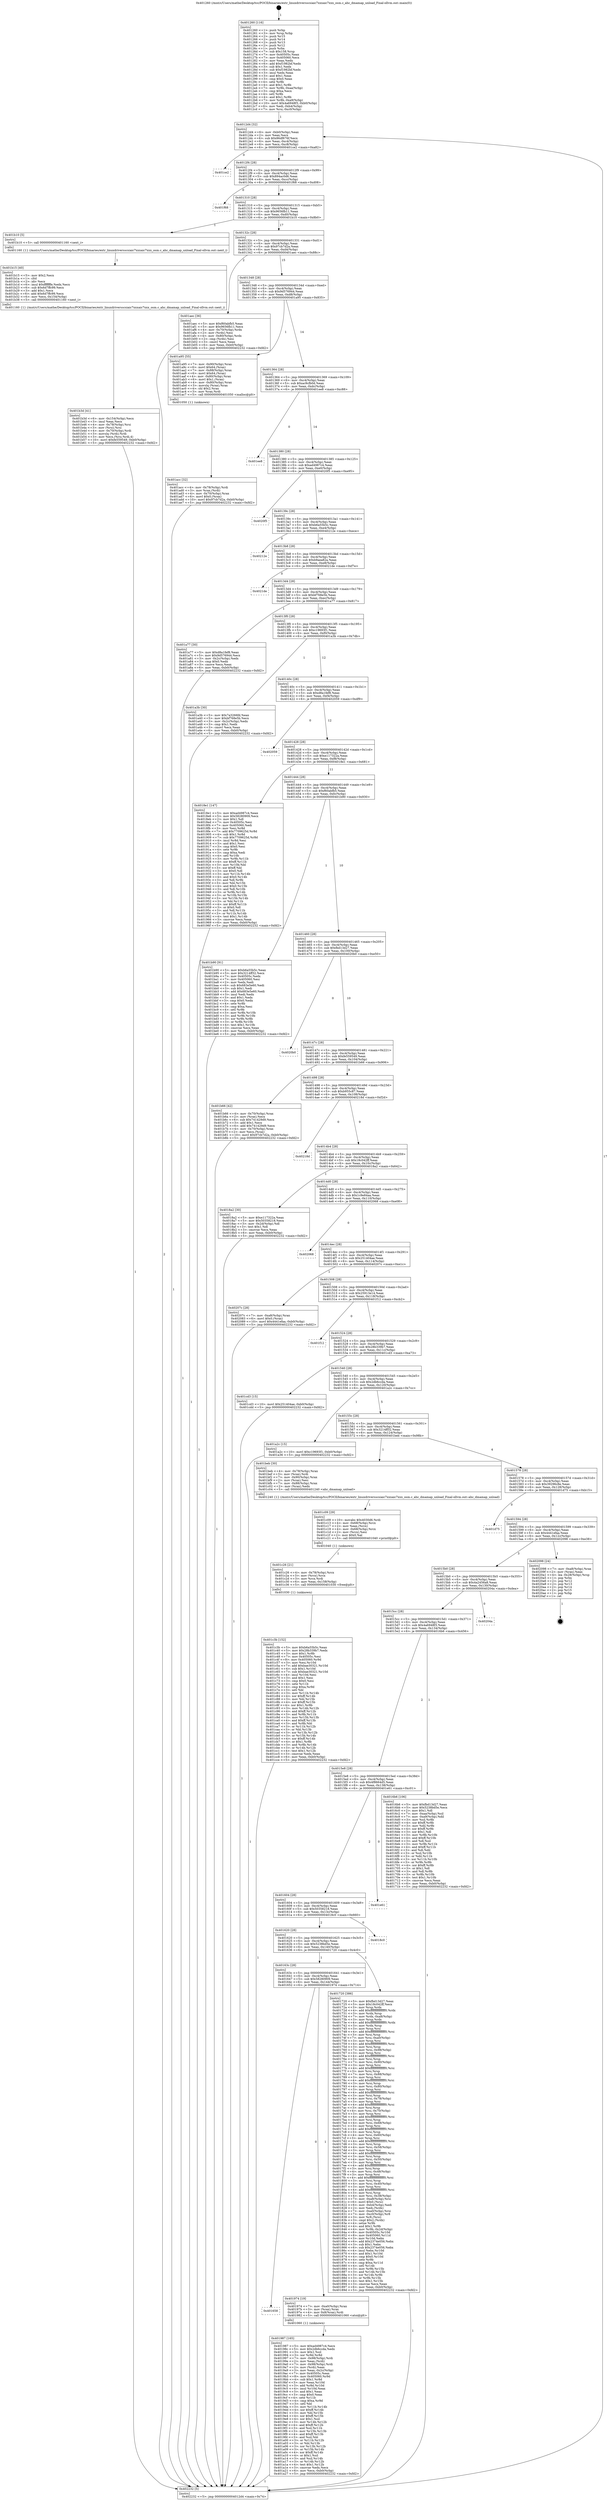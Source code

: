 digraph "0x401260" {
  label = "0x401260 (/mnt/c/Users/mathe/Desktop/tcc/POCII/binaries/extr_linuxdriversscsiaic7xxxaic7xxx_osm.c_ahc_dmamap_unload_Final-ollvm.out::main(0))"
  labelloc = "t"
  node[shape=record]

  Entry [label="",width=0.3,height=0.3,shape=circle,fillcolor=black,style=filled]
  "0x4012d4" [label="{
     0x4012d4 [32]\l
     | [instrs]\l
     &nbsp;&nbsp;0x4012d4 \<+6\>: mov -0xb0(%rbp),%eax\l
     &nbsp;&nbsp;0x4012da \<+2\>: mov %eax,%ecx\l
     &nbsp;&nbsp;0x4012dc \<+6\>: sub $0x86df676f,%ecx\l
     &nbsp;&nbsp;0x4012e2 \<+6\>: mov %eax,-0xc4(%rbp)\l
     &nbsp;&nbsp;0x4012e8 \<+6\>: mov %ecx,-0xc8(%rbp)\l
     &nbsp;&nbsp;0x4012ee \<+6\>: je 0000000000401ce2 \<main+0xa82\>\l
  }"]
  "0x401ce2" [label="{
     0x401ce2\l
  }", style=dashed]
  "0x4012f4" [label="{
     0x4012f4 [28]\l
     | [instrs]\l
     &nbsp;&nbsp;0x4012f4 \<+5\>: jmp 00000000004012f9 \<main+0x99\>\l
     &nbsp;&nbsp;0x4012f9 \<+6\>: mov -0xc4(%rbp),%eax\l
     &nbsp;&nbsp;0x4012ff \<+5\>: sub $0x894ac0d6,%eax\l
     &nbsp;&nbsp;0x401304 \<+6\>: mov %eax,-0xcc(%rbp)\l
     &nbsp;&nbsp;0x40130a \<+6\>: je 0000000000401f68 \<main+0xd08\>\l
  }"]
  Exit [label="",width=0.3,height=0.3,shape=circle,fillcolor=black,style=filled,peripheries=2]
  "0x401f68" [label="{
     0x401f68\l
  }", style=dashed]
  "0x401310" [label="{
     0x401310 [28]\l
     | [instrs]\l
     &nbsp;&nbsp;0x401310 \<+5\>: jmp 0000000000401315 \<main+0xb5\>\l
     &nbsp;&nbsp;0x401315 \<+6\>: mov -0xc4(%rbp),%eax\l
     &nbsp;&nbsp;0x40131b \<+5\>: sub $0x9656fb11,%eax\l
     &nbsp;&nbsp;0x401320 \<+6\>: mov %eax,-0xd0(%rbp)\l
     &nbsp;&nbsp;0x401326 \<+6\>: je 0000000000401b10 \<main+0x8b0\>\l
  }"]
  "0x401c3b" [label="{
     0x401c3b [152]\l
     | [instrs]\l
     &nbsp;&nbsp;0x401c3b \<+5\>: mov $0xb6a55b5c,%eax\l
     &nbsp;&nbsp;0x401c40 \<+5\>: mov $0x28b339b7,%edx\l
     &nbsp;&nbsp;0x401c45 \<+3\>: mov $0x1,%r8b\l
     &nbsp;&nbsp;0x401c48 \<+7\>: mov 0x40505c,%esi\l
     &nbsp;&nbsp;0x401c4f \<+8\>: mov 0x405060,%r9d\l
     &nbsp;&nbsp;0x401c57 \<+3\>: mov %esi,%r10d\l
     &nbsp;&nbsp;0x401c5a \<+7\>: add $0xbae30321,%r10d\l
     &nbsp;&nbsp;0x401c61 \<+4\>: sub $0x1,%r10d\l
     &nbsp;&nbsp;0x401c65 \<+7\>: sub $0xbae30321,%r10d\l
     &nbsp;&nbsp;0x401c6c \<+4\>: imul %r10d,%esi\l
     &nbsp;&nbsp;0x401c70 \<+3\>: and $0x1,%esi\l
     &nbsp;&nbsp;0x401c73 \<+3\>: cmp $0x0,%esi\l
     &nbsp;&nbsp;0x401c76 \<+4\>: sete %r11b\l
     &nbsp;&nbsp;0x401c7a \<+4\>: cmp $0xa,%r9d\l
     &nbsp;&nbsp;0x401c7e \<+3\>: setl %bl\l
     &nbsp;&nbsp;0x401c81 \<+3\>: mov %r11b,%r14b\l
     &nbsp;&nbsp;0x401c84 \<+4\>: xor $0xff,%r14b\l
     &nbsp;&nbsp;0x401c88 \<+3\>: mov %bl,%r15b\l
     &nbsp;&nbsp;0x401c8b \<+4\>: xor $0xff,%r15b\l
     &nbsp;&nbsp;0x401c8f \<+4\>: xor $0x1,%r8b\l
     &nbsp;&nbsp;0x401c93 \<+3\>: mov %r14b,%r12b\l
     &nbsp;&nbsp;0x401c96 \<+4\>: and $0xff,%r12b\l
     &nbsp;&nbsp;0x401c9a \<+3\>: and %r8b,%r11b\l
     &nbsp;&nbsp;0x401c9d \<+3\>: mov %r15b,%r13b\l
     &nbsp;&nbsp;0x401ca0 \<+4\>: and $0xff,%r13b\l
     &nbsp;&nbsp;0x401ca4 \<+3\>: and %r8b,%bl\l
     &nbsp;&nbsp;0x401ca7 \<+3\>: or %r11b,%r12b\l
     &nbsp;&nbsp;0x401caa \<+3\>: or %bl,%r13b\l
     &nbsp;&nbsp;0x401cad \<+3\>: xor %r13b,%r12b\l
     &nbsp;&nbsp;0x401cb0 \<+3\>: or %r15b,%r14b\l
     &nbsp;&nbsp;0x401cb3 \<+4\>: xor $0xff,%r14b\l
     &nbsp;&nbsp;0x401cb7 \<+4\>: or $0x1,%r8b\l
     &nbsp;&nbsp;0x401cbb \<+3\>: and %r8b,%r14b\l
     &nbsp;&nbsp;0x401cbe \<+3\>: or %r14b,%r12b\l
     &nbsp;&nbsp;0x401cc1 \<+4\>: test $0x1,%r12b\l
     &nbsp;&nbsp;0x401cc5 \<+3\>: cmovne %edx,%eax\l
     &nbsp;&nbsp;0x401cc8 \<+6\>: mov %eax,-0xb0(%rbp)\l
     &nbsp;&nbsp;0x401cce \<+5\>: jmp 0000000000402232 \<main+0xfd2\>\l
  }"]
  "0x401b10" [label="{
     0x401b10 [5]\l
     | [instrs]\l
     &nbsp;&nbsp;0x401b10 \<+5\>: call 0000000000401160 \<next_i\>\l
     | [calls]\l
     &nbsp;&nbsp;0x401160 \{1\} (/mnt/c/Users/mathe/Desktop/tcc/POCII/binaries/extr_linuxdriversscsiaic7xxxaic7xxx_osm.c_ahc_dmamap_unload_Final-ollvm.out::next_i)\l
  }"]
  "0x40132c" [label="{
     0x40132c [28]\l
     | [instrs]\l
     &nbsp;&nbsp;0x40132c \<+5\>: jmp 0000000000401331 \<main+0xd1\>\l
     &nbsp;&nbsp;0x401331 \<+6\>: mov -0xc4(%rbp),%eax\l
     &nbsp;&nbsp;0x401337 \<+5\>: sub $0x97cb7d2a,%eax\l
     &nbsp;&nbsp;0x40133c \<+6\>: mov %eax,-0xd4(%rbp)\l
     &nbsp;&nbsp;0x401342 \<+6\>: je 0000000000401aec \<main+0x88c\>\l
  }"]
  "0x401c26" [label="{
     0x401c26 [21]\l
     | [instrs]\l
     &nbsp;&nbsp;0x401c26 \<+4\>: mov -0x78(%rbp),%rcx\l
     &nbsp;&nbsp;0x401c2a \<+3\>: mov (%rcx),%rcx\l
     &nbsp;&nbsp;0x401c2d \<+3\>: mov %rcx,%rdi\l
     &nbsp;&nbsp;0x401c30 \<+6\>: mov %eax,-0x158(%rbp)\l
     &nbsp;&nbsp;0x401c36 \<+5\>: call 0000000000401030 \<free@plt\>\l
     | [calls]\l
     &nbsp;&nbsp;0x401030 \{1\} (unknown)\l
  }"]
  "0x401aec" [label="{
     0x401aec [36]\l
     | [instrs]\l
     &nbsp;&nbsp;0x401aec \<+5\>: mov $0xf60abfb5,%eax\l
     &nbsp;&nbsp;0x401af1 \<+5\>: mov $0x9656fb11,%ecx\l
     &nbsp;&nbsp;0x401af6 \<+4\>: mov -0x70(%rbp),%rdx\l
     &nbsp;&nbsp;0x401afa \<+2\>: mov (%rdx),%esi\l
     &nbsp;&nbsp;0x401afc \<+4\>: mov -0x80(%rbp),%rdx\l
     &nbsp;&nbsp;0x401b00 \<+2\>: cmp (%rdx),%esi\l
     &nbsp;&nbsp;0x401b02 \<+3\>: cmovl %ecx,%eax\l
     &nbsp;&nbsp;0x401b05 \<+6\>: mov %eax,-0xb0(%rbp)\l
     &nbsp;&nbsp;0x401b0b \<+5\>: jmp 0000000000402232 \<main+0xfd2\>\l
  }"]
  "0x401348" [label="{
     0x401348 [28]\l
     | [instrs]\l
     &nbsp;&nbsp;0x401348 \<+5\>: jmp 000000000040134d \<main+0xed\>\l
     &nbsp;&nbsp;0x40134d \<+6\>: mov -0xc4(%rbp),%eax\l
     &nbsp;&nbsp;0x401353 \<+5\>: sub $0x9d576944,%eax\l
     &nbsp;&nbsp;0x401358 \<+6\>: mov %eax,-0xd8(%rbp)\l
     &nbsp;&nbsp;0x40135e \<+6\>: je 0000000000401a95 \<main+0x835\>\l
  }"]
  "0x401c09" [label="{
     0x401c09 [29]\l
     | [instrs]\l
     &nbsp;&nbsp;0x401c09 \<+10\>: movabs $0x4030d6,%rdi\l
     &nbsp;&nbsp;0x401c13 \<+4\>: mov -0x68(%rbp),%rcx\l
     &nbsp;&nbsp;0x401c17 \<+2\>: mov %eax,(%rcx)\l
     &nbsp;&nbsp;0x401c19 \<+4\>: mov -0x68(%rbp),%rcx\l
     &nbsp;&nbsp;0x401c1d \<+2\>: mov (%rcx),%esi\l
     &nbsp;&nbsp;0x401c1f \<+2\>: mov $0x0,%al\l
     &nbsp;&nbsp;0x401c21 \<+5\>: call 0000000000401040 \<printf@plt\>\l
     | [calls]\l
     &nbsp;&nbsp;0x401040 \{1\} (unknown)\l
  }"]
  "0x401a95" [label="{
     0x401a95 [55]\l
     | [instrs]\l
     &nbsp;&nbsp;0x401a95 \<+7\>: mov -0x90(%rbp),%rax\l
     &nbsp;&nbsp;0x401a9c \<+6\>: movl $0x64,(%rax)\l
     &nbsp;&nbsp;0x401aa2 \<+7\>: mov -0x88(%rbp),%rax\l
     &nbsp;&nbsp;0x401aa9 \<+6\>: movl $0x64,(%rax)\l
     &nbsp;&nbsp;0x401aaf \<+4\>: mov -0x80(%rbp),%rax\l
     &nbsp;&nbsp;0x401ab3 \<+6\>: movl $0x1,(%rax)\l
     &nbsp;&nbsp;0x401ab9 \<+4\>: mov -0x80(%rbp),%rax\l
     &nbsp;&nbsp;0x401abd \<+3\>: movslq (%rax),%rax\l
     &nbsp;&nbsp;0x401ac0 \<+4\>: shl $0x2,%rax\l
     &nbsp;&nbsp;0x401ac4 \<+3\>: mov %rax,%rdi\l
     &nbsp;&nbsp;0x401ac7 \<+5\>: call 0000000000401050 \<malloc@plt\>\l
     | [calls]\l
     &nbsp;&nbsp;0x401050 \{1\} (unknown)\l
  }"]
  "0x401364" [label="{
     0x401364 [28]\l
     | [instrs]\l
     &nbsp;&nbsp;0x401364 \<+5\>: jmp 0000000000401369 \<main+0x109\>\l
     &nbsp;&nbsp;0x401369 \<+6\>: mov -0xc4(%rbp),%eax\l
     &nbsp;&nbsp;0x40136f \<+5\>: sub $0xac9cfb0d,%eax\l
     &nbsp;&nbsp;0x401374 \<+6\>: mov %eax,-0xdc(%rbp)\l
     &nbsp;&nbsp;0x40137a \<+6\>: je 0000000000401ee8 \<main+0xc88\>\l
  }"]
  "0x401b3d" [label="{
     0x401b3d [41]\l
     | [instrs]\l
     &nbsp;&nbsp;0x401b3d \<+6\>: mov -0x154(%rbp),%ecx\l
     &nbsp;&nbsp;0x401b43 \<+3\>: imul %eax,%ecx\l
     &nbsp;&nbsp;0x401b46 \<+4\>: mov -0x78(%rbp),%rsi\l
     &nbsp;&nbsp;0x401b4a \<+3\>: mov (%rsi),%rsi\l
     &nbsp;&nbsp;0x401b4d \<+4\>: mov -0x70(%rbp),%rdi\l
     &nbsp;&nbsp;0x401b51 \<+3\>: movslq (%rdi),%rdi\l
     &nbsp;&nbsp;0x401b54 \<+3\>: mov %ecx,(%rsi,%rdi,4)\l
     &nbsp;&nbsp;0x401b57 \<+10\>: movl $0xfe559549,-0xb0(%rbp)\l
     &nbsp;&nbsp;0x401b61 \<+5\>: jmp 0000000000402232 \<main+0xfd2\>\l
  }"]
  "0x401ee8" [label="{
     0x401ee8\l
  }", style=dashed]
  "0x401380" [label="{
     0x401380 [28]\l
     | [instrs]\l
     &nbsp;&nbsp;0x401380 \<+5\>: jmp 0000000000401385 \<main+0x125\>\l
     &nbsp;&nbsp;0x401385 \<+6\>: mov -0xc4(%rbp),%eax\l
     &nbsp;&nbsp;0x40138b \<+5\>: sub $0xad4987c4,%eax\l
     &nbsp;&nbsp;0x401390 \<+6\>: mov %eax,-0xe0(%rbp)\l
     &nbsp;&nbsp;0x401396 \<+6\>: je 00000000004020f5 \<main+0xe95\>\l
  }"]
  "0x401b15" [label="{
     0x401b15 [40]\l
     | [instrs]\l
     &nbsp;&nbsp;0x401b15 \<+5\>: mov $0x2,%ecx\l
     &nbsp;&nbsp;0x401b1a \<+1\>: cltd\l
     &nbsp;&nbsp;0x401b1b \<+2\>: idiv %ecx\l
     &nbsp;&nbsp;0x401b1d \<+6\>: imul $0xfffffffe,%edx,%ecx\l
     &nbsp;&nbsp;0x401b23 \<+6\>: sub $0x6d7ffc99,%ecx\l
     &nbsp;&nbsp;0x401b29 \<+3\>: add $0x1,%ecx\l
     &nbsp;&nbsp;0x401b2c \<+6\>: add $0x6d7ffc99,%ecx\l
     &nbsp;&nbsp;0x401b32 \<+6\>: mov %ecx,-0x154(%rbp)\l
     &nbsp;&nbsp;0x401b38 \<+5\>: call 0000000000401160 \<next_i\>\l
     | [calls]\l
     &nbsp;&nbsp;0x401160 \{1\} (/mnt/c/Users/mathe/Desktop/tcc/POCII/binaries/extr_linuxdriversscsiaic7xxxaic7xxx_osm.c_ahc_dmamap_unload_Final-ollvm.out::next_i)\l
  }"]
  "0x4020f5" [label="{
     0x4020f5\l
  }", style=dashed]
  "0x40139c" [label="{
     0x40139c [28]\l
     | [instrs]\l
     &nbsp;&nbsp;0x40139c \<+5\>: jmp 00000000004013a1 \<main+0x141\>\l
     &nbsp;&nbsp;0x4013a1 \<+6\>: mov -0xc4(%rbp),%eax\l
     &nbsp;&nbsp;0x4013a7 \<+5\>: sub $0xb6a55b5c,%eax\l
     &nbsp;&nbsp;0x4013ac \<+6\>: mov %eax,-0xe4(%rbp)\l
     &nbsp;&nbsp;0x4013b2 \<+6\>: je 000000000040212e \<main+0xece\>\l
  }"]
  "0x401acc" [label="{
     0x401acc [32]\l
     | [instrs]\l
     &nbsp;&nbsp;0x401acc \<+4\>: mov -0x78(%rbp),%rdi\l
     &nbsp;&nbsp;0x401ad0 \<+3\>: mov %rax,(%rdi)\l
     &nbsp;&nbsp;0x401ad3 \<+4\>: mov -0x70(%rbp),%rax\l
     &nbsp;&nbsp;0x401ad7 \<+6\>: movl $0x0,(%rax)\l
     &nbsp;&nbsp;0x401add \<+10\>: movl $0x97cb7d2a,-0xb0(%rbp)\l
     &nbsp;&nbsp;0x401ae7 \<+5\>: jmp 0000000000402232 \<main+0xfd2\>\l
  }"]
  "0x40212e" [label="{
     0x40212e\l
  }", style=dashed]
  "0x4013b8" [label="{
     0x4013b8 [28]\l
     | [instrs]\l
     &nbsp;&nbsp;0x4013b8 \<+5\>: jmp 00000000004013bd \<main+0x15d\>\l
     &nbsp;&nbsp;0x4013bd \<+6\>: mov -0xc4(%rbp),%eax\l
     &nbsp;&nbsp;0x4013c3 \<+5\>: sub $0xb9aea82a,%eax\l
     &nbsp;&nbsp;0x4013c8 \<+6\>: mov %eax,-0xe8(%rbp)\l
     &nbsp;&nbsp;0x4013ce \<+6\>: je 00000000004021de \<main+0xf7e\>\l
  }"]
  "0x401987" [label="{
     0x401987 [165]\l
     | [instrs]\l
     &nbsp;&nbsp;0x401987 \<+5\>: mov $0xad4987c4,%ecx\l
     &nbsp;&nbsp;0x40198c \<+5\>: mov $0x2db6ccda,%edx\l
     &nbsp;&nbsp;0x401991 \<+3\>: mov $0x1,%sil\l
     &nbsp;&nbsp;0x401994 \<+3\>: xor %r8d,%r8d\l
     &nbsp;&nbsp;0x401997 \<+7\>: mov -0x98(%rbp),%rdi\l
     &nbsp;&nbsp;0x40199e \<+2\>: mov %eax,(%rdi)\l
     &nbsp;&nbsp;0x4019a0 \<+7\>: mov -0x98(%rbp),%rdi\l
     &nbsp;&nbsp;0x4019a7 \<+2\>: mov (%rdi),%eax\l
     &nbsp;&nbsp;0x4019a9 \<+3\>: mov %eax,-0x2c(%rbp)\l
     &nbsp;&nbsp;0x4019ac \<+7\>: mov 0x40505c,%eax\l
     &nbsp;&nbsp;0x4019b3 \<+8\>: mov 0x405060,%r9d\l
     &nbsp;&nbsp;0x4019bb \<+4\>: sub $0x1,%r8d\l
     &nbsp;&nbsp;0x4019bf \<+3\>: mov %eax,%r10d\l
     &nbsp;&nbsp;0x4019c2 \<+3\>: add %r8d,%r10d\l
     &nbsp;&nbsp;0x4019c5 \<+4\>: imul %r10d,%eax\l
     &nbsp;&nbsp;0x4019c9 \<+3\>: and $0x1,%eax\l
     &nbsp;&nbsp;0x4019cc \<+3\>: cmp $0x0,%eax\l
     &nbsp;&nbsp;0x4019cf \<+4\>: sete %r11b\l
     &nbsp;&nbsp;0x4019d3 \<+4\>: cmp $0xa,%r9d\l
     &nbsp;&nbsp;0x4019d7 \<+3\>: setl %bl\l
     &nbsp;&nbsp;0x4019da \<+3\>: mov %r11b,%r14b\l
     &nbsp;&nbsp;0x4019dd \<+4\>: xor $0xff,%r14b\l
     &nbsp;&nbsp;0x4019e1 \<+3\>: mov %bl,%r15b\l
     &nbsp;&nbsp;0x4019e4 \<+4\>: xor $0xff,%r15b\l
     &nbsp;&nbsp;0x4019e8 \<+4\>: xor $0x1,%sil\l
     &nbsp;&nbsp;0x4019ec \<+3\>: mov %r14b,%r12b\l
     &nbsp;&nbsp;0x4019ef \<+4\>: and $0xff,%r12b\l
     &nbsp;&nbsp;0x4019f3 \<+3\>: and %sil,%r11b\l
     &nbsp;&nbsp;0x4019f6 \<+3\>: mov %r15b,%r13b\l
     &nbsp;&nbsp;0x4019f9 \<+4\>: and $0xff,%r13b\l
     &nbsp;&nbsp;0x4019fd \<+3\>: and %sil,%bl\l
     &nbsp;&nbsp;0x401a00 \<+3\>: or %r11b,%r12b\l
     &nbsp;&nbsp;0x401a03 \<+3\>: or %bl,%r13b\l
     &nbsp;&nbsp;0x401a06 \<+3\>: xor %r13b,%r12b\l
     &nbsp;&nbsp;0x401a09 \<+3\>: or %r15b,%r14b\l
     &nbsp;&nbsp;0x401a0c \<+4\>: xor $0xff,%r14b\l
     &nbsp;&nbsp;0x401a10 \<+4\>: or $0x1,%sil\l
     &nbsp;&nbsp;0x401a14 \<+3\>: and %sil,%r14b\l
     &nbsp;&nbsp;0x401a17 \<+3\>: or %r14b,%r12b\l
     &nbsp;&nbsp;0x401a1a \<+4\>: test $0x1,%r12b\l
     &nbsp;&nbsp;0x401a1e \<+3\>: cmovne %edx,%ecx\l
     &nbsp;&nbsp;0x401a21 \<+6\>: mov %ecx,-0xb0(%rbp)\l
     &nbsp;&nbsp;0x401a27 \<+5\>: jmp 0000000000402232 \<main+0xfd2\>\l
  }"]
  "0x4021de" [label="{
     0x4021de\l
  }", style=dashed]
  "0x4013d4" [label="{
     0x4013d4 [28]\l
     | [instrs]\l
     &nbsp;&nbsp;0x4013d4 \<+5\>: jmp 00000000004013d9 \<main+0x179\>\l
     &nbsp;&nbsp;0x4013d9 \<+6\>: mov -0xc4(%rbp),%eax\l
     &nbsp;&nbsp;0x4013df \<+5\>: sub $0xbf768e5b,%eax\l
     &nbsp;&nbsp;0x4013e4 \<+6\>: mov %eax,-0xec(%rbp)\l
     &nbsp;&nbsp;0x4013ea \<+6\>: je 0000000000401a77 \<main+0x817\>\l
  }"]
  "0x401658" [label="{
     0x401658\l
  }", style=dashed]
  "0x401a77" [label="{
     0x401a77 [30]\l
     | [instrs]\l
     &nbsp;&nbsp;0x401a77 \<+5\>: mov $0xd8a1fef8,%eax\l
     &nbsp;&nbsp;0x401a7c \<+5\>: mov $0x9d576944,%ecx\l
     &nbsp;&nbsp;0x401a81 \<+3\>: mov -0x2c(%rbp),%edx\l
     &nbsp;&nbsp;0x401a84 \<+3\>: cmp $0x0,%edx\l
     &nbsp;&nbsp;0x401a87 \<+3\>: cmove %ecx,%eax\l
     &nbsp;&nbsp;0x401a8a \<+6\>: mov %eax,-0xb0(%rbp)\l
     &nbsp;&nbsp;0x401a90 \<+5\>: jmp 0000000000402232 \<main+0xfd2\>\l
  }"]
  "0x4013f0" [label="{
     0x4013f0 [28]\l
     | [instrs]\l
     &nbsp;&nbsp;0x4013f0 \<+5\>: jmp 00000000004013f5 \<main+0x195\>\l
     &nbsp;&nbsp;0x4013f5 \<+6\>: mov -0xc4(%rbp),%eax\l
     &nbsp;&nbsp;0x4013fb \<+5\>: sub $0xc19693f1,%eax\l
     &nbsp;&nbsp;0x401400 \<+6\>: mov %eax,-0xf0(%rbp)\l
     &nbsp;&nbsp;0x401406 \<+6\>: je 0000000000401a3b \<main+0x7db\>\l
  }"]
  "0x401974" [label="{
     0x401974 [19]\l
     | [instrs]\l
     &nbsp;&nbsp;0x401974 \<+7\>: mov -0xa0(%rbp),%rax\l
     &nbsp;&nbsp;0x40197b \<+3\>: mov (%rax),%rax\l
     &nbsp;&nbsp;0x40197e \<+4\>: mov 0x8(%rax),%rdi\l
     &nbsp;&nbsp;0x401982 \<+5\>: call 0000000000401060 \<atoi@plt\>\l
     | [calls]\l
     &nbsp;&nbsp;0x401060 \{1\} (unknown)\l
  }"]
  "0x401a3b" [label="{
     0x401a3b [30]\l
     | [instrs]\l
     &nbsp;&nbsp;0x401a3b \<+5\>: mov $0x7a3266fd,%eax\l
     &nbsp;&nbsp;0x401a40 \<+5\>: mov $0xbf768e5b,%ecx\l
     &nbsp;&nbsp;0x401a45 \<+3\>: mov -0x2c(%rbp),%edx\l
     &nbsp;&nbsp;0x401a48 \<+3\>: cmp $0x1,%edx\l
     &nbsp;&nbsp;0x401a4b \<+3\>: cmovl %ecx,%eax\l
     &nbsp;&nbsp;0x401a4e \<+6\>: mov %eax,-0xb0(%rbp)\l
     &nbsp;&nbsp;0x401a54 \<+5\>: jmp 0000000000402232 \<main+0xfd2\>\l
  }"]
  "0x40140c" [label="{
     0x40140c [28]\l
     | [instrs]\l
     &nbsp;&nbsp;0x40140c \<+5\>: jmp 0000000000401411 \<main+0x1b1\>\l
     &nbsp;&nbsp;0x401411 \<+6\>: mov -0xc4(%rbp),%eax\l
     &nbsp;&nbsp;0x401417 \<+5\>: sub $0xd8a1fef8,%eax\l
     &nbsp;&nbsp;0x40141c \<+6\>: mov %eax,-0xf4(%rbp)\l
     &nbsp;&nbsp;0x401422 \<+6\>: je 0000000000402059 \<main+0xdf9\>\l
  }"]
  "0x40163c" [label="{
     0x40163c [28]\l
     | [instrs]\l
     &nbsp;&nbsp;0x40163c \<+5\>: jmp 0000000000401641 \<main+0x3e1\>\l
     &nbsp;&nbsp;0x401641 \<+6\>: mov -0xc4(%rbp),%eax\l
     &nbsp;&nbsp;0x401647 \<+5\>: sub $0x58280909,%eax\l
     &nbsp;&nbsp;0x40164c \<+6\>: mov %eax,-0x144(%rbp)\l
     &nbsp;&nbsp;0x401652 \<+6\>: je 0000000000401974 \<main+0x714\>\l
  }"]
  "0x402059" [label="{
     0x402059\l
  }", style=dashed]
  "0x401428" [label="{
     0x401428 [28]\l
     | [instrs]\l
     &nbsp;&nbsp;0x401428 \<+5\>: jmp 000000000040142d \<main+0x1cd\>\l
     &nbsp;&nbsp;0x40142d \<+6\>: mov -0xc4(%rbp),%eax\l
     &nbsp;&nbsp;0x401433 \<+5\>: sub $0xe117322a,%eax\l
     &nbsp;&nbsp;0x401438 \<+6\>: mov %eax,-0xf8(%rbp)\l
     &nbsp;&nbsp;0x40143e \<+6\>: je 00000000004018e1 \<main+0x681\>\l
  }"]
  "0x401720" [label="{
     0x401720 [386]\l
     | [instrs]\l
     &nbsp;&nbsp;0x401720 \<+5\>: mov $0xfbd13d27,%eax\l
     &nbsp;&nbsp;0x401725 \<+5\>: mov $0x18c042ff,%ecx\l
     &nbsp;&nbsp;0x40172a \<+3\>: mov %rsp,%rdx\l
     &nbsp;&nbsp;0x40172d \<+4\>: add $0xfffffffffffffff0,%rdx\l
     &nbsp;&nbsp;0x401731 \<+3\>: mov %rdx,%rsp\l
     &nbsp;&nbsp;0x401734 \<+7\>: mov %rdx,-0xa8(%rbp)\l
     &nbsp;&nbsp;0x40173b \<+3\>: mov %rsp,%rdx\l
     &nbsp;&nbsp;0x40173e \<+4\>: add $0xfffffffffffffff0,%rdx\l
     &nbsp;&nbsp;0x401742 \<+3\>: mov %rdx,%rsp\l
     &nbsp;&nbsp;0x401745 \<+3\>: mov %rsp,%rsi\l
     &nbsp;&nbsp;0x401748 \<+4\>: add $0xfffffffffffffff0,%rsi\l
     &nbsp;&nbsp;0x40174c \<+3\>: mov %rsi,%rsp\l
     &nbsp;&nbsp;0x40174f \<+7\>: mov %rsi,-0xa0(%rbp)\l
     &nbsp;&nbsp;0x401756 \<+3\>: mov %rsp,%rsi\l
     &nbsp;&nbsp;0x401759 \<+4\>: add $0xfffffffffffffff0,%rsi\l
     &nbsp;&nbsp;0x40175d \<+3\>: mov %rsi,%rsp\l
     &nbsp;&nbsp;0x401760 \<+7\>: mov %rsi,-0x98(%rbp)\l
     &nbsp;&nbsp;0x401767 \<+3\>: mov %rsp,%rsi\l
     &nbsp;&nbsp;0x40176a \<+4\>: add $0xfffffffffffffff0,%rsi\l
     &nbsp;&nbsp;0x40176e \<+3\>: mov %rsi,%rsp\l
     &nbsp;&nbsp;0x401771 \<+7\>: mov %rsi,-0x90(%rbp)\l
     &nbsp;&nbsp;0x401778 \<+3\>: mov %rsp,%rsi\l
     &nbsp;&nbsp;0x40177b \<+4\>: add $0xfffffffffffffff0,%rsi\l
     &nbsp;&nbsp;0x40177f \<+3\>: mov %rsi,%rsp\l
     &nbsp;&nbsp;0x401782 \<+7\>: mov %rsi,-0x88(%rbp)\l
     &nbsp;&nbsp;0x401789 \<+3\>: mov %rsp,%rsi\l
     &nbsp;&nbsp;0x40178c \<+4\>: add $0xfffffffffffffff0,%rsi\l
     &nbsp;&nbsp;0x401790 \<+3\>: mov %rsi,%rsp\l
     &nbsp;&nbsp;0x401793 \<+4\>: mov %rsi,-0x80(%rbp)\l
     &nbsp;&nbsp;0x401797 \<+3\>: mov %rsp,%rsi\l
     &nbsp;&nbsp;0x40179a \<+4\>: add $0xfffffffffffffff0,%rsi\l
     &nbsp;&nbsp;0x40179e \<+3\>: mov %rsi,%rsp\l
     &nbsp;&nbsp;0x4017a1 \<+4\>: mov %rsi,-0x78(%rbp)\l
     &nbsp;&nbsp;0x4017a5 \<+3\>: mov %rsp,%rsi\l
     &nbsp;&nbsp;0x4017a8 \<+4\>: add $0xfffffffffffffff0,%rsi\l
     &nbsp;&nbsp;0x4017ac \<+3\>: mov %rsi,%rsp\l
     &nbsp;&nbsp;0x4017af \<+4\>: mov %rsi,-0x70(%rbp)\l
     &nbsp;&nbsp;0x4017b3 \<+3\>: mov %rsp,%rsi\l
     &nbsp;&nbsp;0x4017b6 \<+4\>: add $0xfffffffffffffff0,%rsi\l
     &nbsp;&nbsp;0x4017ba \<+3\>: mov %rsi,%rsp\l
     &nbsp;&nbsp;0x4017bd \<+4\>: mov %rsi,-0x68(%rbp)\l
     &nbsp;&nbsp;0x4017c1 \<+3\>: mov %rsp,%rsi\l
     &nbsp;&nbsp;0x4017c4 \<+4\>: add $0xfffffffffffffff0,%rsi\l
     &nbsp;&nbsp;0x4017c8 \<+3\>: mov %rsi,%rsp\l
     &nbsp;&nbsp;0x4017cb \<+4\>: mov %rsi,-0x60(%rbp)\l
     &nbsp;&nbsp;0x4017cf \<+3\>: mov %rsp,%rsi\l
     &nbsp;&nbsp;0x4017d2 \<+4\>: add $0xfffffffffffffff0,%rsi\l
     &nbsp;&nbsp;0x4017d6 \<+3\>: mov %rsi,%rsp\l
     &nbsp;&nbsp;0x4017d9 \<+4\>: mov %rsi,-0x58(%rbp)\l
     &nbsp;&nbsp;0x4017dd \<+3\>: mov %rsp,%rsi\l
     &nbsp;&nbsp;0x4017e0 \<+4\>: add $0xfffffffffffffff0,%rsi\l
     &nbsp;&nbsp;0x4017e4 \<+3\>: mov %rsi,%rsp\l
     &nbsp;&nbsp;0x4017e7 \<+4\>: mov %rsi,-0x50(%rbp)\l
     &nbsp;&nbsp;0x4017eb \<+3\>: mov %rsp,%rsi\l
     &nbsp;&nbsp;0x4017ee \<+4\>: add $0xfffffffffffffff0,%rsi\l
     &nbsp;&nbsp;0x4017f2 \<+3\>: mov %rsi,%rsp\l
     &nbsp;&nbsp;0x4017f5 \<+4\>: mov %rsi,-0x48(%rbp)\l
     &nbsp;&nbsp;0x4017f9 \<+3\>: mov %rsp,%rsi\l
     &nbsp;&nbsp;0x4017fc \<+4\>: add $0xfffffffffffffff0,%rsi\l
     &nbsp;&nbsp;0x401800 \<+3\>: mov %rsi,%rsp\l
     &nbsp;&nbsp;0x401803 \<+4\>: mov %rsi,-0x40(%rbp)\l
     &nbsp;&nbsp;0x401807 \<+3\>: mov %rsp,%rsi\l
     &nbsp;&nbsp;0x40180a \<+4\>: add $0xfffffffffffffff0,%rsi\l
     &nbsp;&nbsp;0x40180e \<+3\>: mov %rsi,%rsp\l
     &nbsp;&nbsp;0x401811 \<+4\>: mov %rsi,-0x38(%rbp)\l
     &nbsp;&nbsp;0x401815 \<+7\>: mov -0xa8(%rbp),%rsi\l
     &nbsp;&nbsp;0x40181c \<+6\>: movl $0x0,(%rsi)\l
     &nbsp;&nbsp;0x401822 \<+6\>: mov -0xb4(%rbp),%edi\l
     &nbsp;&nbsp;0x401828 \<+2\>: mov %edi,(%rdx)\l
     &nbsp;&nbsp;0x40182a \<+7\>: mov -0xa0(%rbp),%rsi\l
     &nbsp;&nbsp;0x401831 \<+7\>: mov -0xc0(%rbp),%r8\l
     &nbsp;&nbsp;0x401838 \<+3\>: mov %r8,(%rsi)\l
     &nbsp;&nbsp;0x40183b \<+3\>: cmpl $0x2,(%rdx)\l
     &nbsp;&nbsp;0x40183e \<+4\>: setne %r9b\l
     &nbsp;&nbsp;0x401842 \<+4\>: and $0x1,%r9b\l
     &nbsp;&nbsp;0x401846 \<+4\>: mov %r9b,-0x2d(%rbp)\l
     &nbsp;&nbsp;0x40184a \<+8\>: mov 0x40505c,%r10d\l
     &nbsp;&nbsp;0x401852 \<+8\>: mov 0x405060,%r11d\l
     &nbsp;&nbsp;0x40185a \<+3\>: mov %r10d,%ebx\l
     &nbsp;&nbsp;0x40185d \<+6\>: add $0x2374e056,%ebx\l
     &nbsp;&nbsp;0x401863 \<+3\>: sub $0x1,%ebx\l
     &nbsp;&nbsp;0x401866 \<+6\>: sub $0x2374e056,%ebx\l
     &nbsp;&nbsp;0x40186c \<+4\>: imul %ebx,%r10d\l
     &nbsp;&nbsp;0x401870 \<+4\>: and $0x1,%r10d\l
     &nbsp;&nbsp;0x401874 \<+4\>: cmp $0x0,%r10d\l
     &nbsp;&nbsp;0x401878 \<+4\>: sete %r9b\l
     &nbsp;&nbsp;0x40187c \<+4\>: cmp $0xa,%r11d\l
     &nbsp;&nbsp;0x401880 \<+4\>: setl %r14b\l
     &nbsp;&nbsp;0x401884 \<+3\>: mov %r9b,%r15b\l
     &nbsp;&nbsp;0x401887 \<+3\>: and %r14b,%r15b\l
     &nbsp;&nbsp;0x40188a \<+3\>: xor %r14b,%r9b\l
     &nbsp;&nbsp;0x40188d \<+3\>: or %r9b,%r15b\l
     &nbsp;&nbsp;0x401890 \<+4\>: test $0x1,%r15b\l
     &nbsp;&nbsp;0x401894 \<+3\>: cmovne %ecx,%eax\l
     &nbsp;&nbsp;0x401897 \<+6\>: mov %eax,-0xb0(%rbp)\l
     &nbsp;&nbsp;0x40189d \<+5\>: jmp 0000000000402232 \<main+0xfd2\>\l
  }"]
  "0x4018e1" [label="{
     0x4018e1 [147]\l
     | [instrs]\l
     &nbsp;&nbsp;0x4018e1 \<+5\>: mov $0xad4987c4,%eax\l
     &nbsp;&nbsp;0x4018e6 \<+5\>: mov $0x58280909,%ecx\l
     &nbsp;&nbsp;0x4018eb \<+2\>: mov $0x1,%dl\l
     &nbsp;&nbsp;0x4018ed \<+7\>: mov 0x40505c,%esi\l
     &nbsp;&nbsp;0x4018f4 \<+7\>: mov 0x405060,%edi\l
     &nbsp;&nbsp;0x4018fb \<+3\>: mov %esi,%r8d\l
     &nbsp;&nbsp;0x4018fe \<+7\>: add $0x7709625d,%r8d\l
     &nbsp;&nbsp;0x401905 \<+4\>: sub $0x1,%r8d\l
     &nbsp;&nbsp;0x401909 \<+7\>: sub $0x7709625d,%r8d\l
     &nbsp;&nbsp;0x401910 \<+4\>: imul %r8d,%esi\l
     &nbsp;&nbsp;0x401914 \<+3\>: and $0x1,%esi\l
     &nbsp;&nbsp;0x401917 \<+3\>: cmp $0x0,%esi\l
     &nbsp;&nbsp;0x40191a \<+4\>: sete %r9b\l
     &nbsp;&nbsp;0x40191e \<+3\>: cmp $0xa,%edi\l
     &nbsp;&nbsp;0x401921 \<+4\>: setl %r10b\l
     &nbsp;&nbsp;0x401925 \<+3\>: mov %r9b,%r11b\l
     &nbsp;&nbsp;0x401928 \<+4\>: xor $0xff,%r11b\l
     &nbsp;&nbsp;0x40192c \<+3\>: mov %r10b,%bl\l
     &nbsp;&nbsp;0x40192f \<+3\>: xor $0xff,%bl\l
     &nbsp;&nbsp;0x401932 \<+3\>: xor $0x0,%dl\l
     &nbsp;&nbsp;0x401935 \<+3\>: mov %r11b,%r14b\l
     &nbsp;&nbsp;0x401938 \<+4\>: and $0x0,%r14b\l
     &nbsp;&nbsp;0x40193c \<+3\>: and %dl,%r9b\l
     &nbsp;&nbsp;0x40193f \<+3\>: mov %bl,%r15b\l
     &nbsp;&nbsp;0x401942 \<+4\>: and $0x0,%r15b\l
     &nbsp;&nbsp;0x401946 \<+3\>: and %dl,%r10b\l
     &nbsp;&nbsp;0x401949 \<+3\>: or %r9b,%r14b\l
     &nbsp;&nbsp;0x40194c \<+3\>: or %r10b,%r15b\l
     &nbsp;&nbsp;0x40194f \<+3\>: xor %r15b,%r14b\l
     &nbsp;&nbsp;0x401952 \<+3\>: or %bl,%r11b\l
     &nbsp;&nbsp;0x401955 \<+4\>: xor $0xff,%r11b\l
     &nbsp;&nbsp;0x401959 \<+3\>: or $0x0,%dl\l
     &nbsp;&nbsp;0x40195c \<+3\>: and %dl,%r11b\l
     &nbsp;&nbsp;0x40195f \<+3\>: or %r11b,%r14b\l
     &nbsp;&nbsp;0x401962 \<+4\>: test $0x1,%r14b\l
     &nbsp;&nbsp;0x401966 \<+3\>: cmovne %ecx,%eax\l
     &nbsp;&nbsp;0x401969 \<+6\>: mov %eax,-0xb0(%rbp)\l
     &nbsp;&nbsp;0x40196f \<+5\>: jmp 0000000000402232 \<main+0xfd2\>\l
  }"]
  "0x401444" [label="{
     0x401444 [28]\l
     | [instrs]\l
     &nbsp;&nbsp;0x401444 \<+5\>: jmp 0000000000401449 \<main+0x1e9\>\l
     &nbsp;&nbsp;0x401449 \<+6\>: mov -0xc4(%rbp),%eax\l
     &nbsp;&nbsp;0x40144f \<+5\>: sub $0xf60abfb5,%eax\l
     &nbsp;&nbsp;0x401454 \<+6\>: mov %eax,-0xfc(%rbp)\l
     &nbsp;&nbsp;0x40145a \<+6\>: je 0000000000401b90 \<main+0x930\>\l
  }"]
  "0x401620" [label="{
     0x401620 [28]\l
     | [instrs]\l
     &nbsp;&nbsp;0x401620 \<+5\>: jmp 0000000000401625 \<main+0x3c5\>\l
     &nbsp;&nbsp;0x401625 \<+6\>: mov -0xc4(%rbp),%eax\l
     &nbsp;&nbsp;0x40162b \<+5\>: sub $0x5238bd5e,%eax\l
     &nbsp;&nbsp;0x401630 \<+6\>: mov %eax,-0x140(%rbp)\l
     &nbsp;&nbsp;0x401636 \<+6\>: je 0000000000401720 \<main+0x4c0\>\l
  }"]
  "0x401b90" [label="{
     0x401b90 [91]\l
     | [instrs]\l
     &nbsp;&nbsp;0x401b90 \<+5\>: mov $0xb6a55b5c,%eax\l
     &nbsp;&nbsp;0x401b95 \<+5\>: mov $0x3214ff32,%ecx\l
     &nbsp;&nbsp;0x401b9a \<+7\>: mov 0x40505c,%edx\l
     &nbsp;&nbsp;0x401ba1 \<+7\>: mov 0x405060,%esi\l
     &nbsp;&nbsp;0x401ba8 \<+2\>: mov %edx,%edi\l
     &nbsp;&nbsp;0x401baa \<+6\>: sub $0x683e5e60,%edi\l
     &nbsp;&nbsp;0x401bb0 \<+3\>: sub $0x1,%edi\l
     &nbsp;&nbsp;0x401bb3 \<+6\>: add $0x683e5e60,%edi\l
     &nbsp;&nbsp;0x401bb9 \<+3\>: imul %edi,%edx\l
     &nbsp;&nbsp;0x401bbc \<+3\>: and $0x1,%edx\l
     &nbsp;&nbsp;0x401bbf \<+3\>: cmp $0x0,%edx\l
     &nbsp;&nbsp;0x401bc2 \<+4\>: sete %r8b\l
     &nbsp;&nbsp;0x401bc6 \<+3\>: cmp $0xa,%esi\l
     &nbsp;&nbsp;0x401bc9 \<+4\>: setl %r9b\l
     &nbsp;&nbsp;0x401bcd \<+3\>: mov %r8b,%r10b\l
     &nbsp;&nbsp;0x401bd0 \<+3\>: and %r9b,%r10b\l
     &nbsp;&nbsp;0x401bd3 \<+3\>: xor %r9b,%r8b\l
     &nbsp;&nbsp;0x401bd6 \<+3\>: or %r8b,%r10b\l
     &nbsp;&nbsp;0x401bd9 \<+4\>: test $0x1,%r10b\l
     &nbsp;&nbsp;0x401bdd \<+3\>: cmovne %ecx,%eax\l
     &nbsp;&nbsp;0x401be0 \<+6\>: mov %eax,-0xb0(%rbp)\l
     &nbsp;&nbsp;0x401be6 \<+5\>: jmp 0000000000402232 \<main+0xfd2\>\l
  }"]
  "0x401460" [label="{
     0x401460 [28]\l
     | [instrs]\l
     &nbsp;&nbsp;0x401460 \<+5\>: jmp 0000000000401465 \<main+0x205\>\l
     &nbsp;&nbsp;0x401465 \<+6\>: mov -0xc4(%rbp),%eax\l
     &nbsp;&nbsp;0x40146b \<+5\>: sub $0xfbd13d27,%eax\l
     &nbsp;&nbsp;0x401470 \<+6\>: mov %eax,-0x100(%rbp)\l
     &nbsp;&nbsp;0x401476 \<+6\>: je 00000000004020b0 \<main+0xe50\>\l
  }"]
  "0x4018c0" [label="{
     0x4018c0\l
  }", style=dashed]
  "0x4020b0" [label="{
     0x4020b0\l
  }", style=dashed]
  "0x40147c" [label="{
     0x40147c [28]\l
     | [instrs]\l
     &nbsp;&nbsp;0x40147c \<+5\>: jmp 0000000000401481 \<main+0x221\>\l
     &nbsp;&nbsp;0x401481 \<+6\>: mov -0xc4(%rbp),%eax\l
     &nbsp;&nbsp;0x401487 \<+5\>: sub $0xfe559549,%eax\l
     &nbsp;&nbsp;0x40148c \<+6\>: mov %eax,-0x104(%rbp)\l
     &nbsp;&nbsp;0x401492 \<+6\>: je 0000000000401b66 \<main+0x906\>\l
  }"]
  "0x401604" [label="{
     0x401604 [28]\l
     | [instrs]\l
     &nbsp;&nbsp;0x401604 \<+5\>: jmp 0000000000401609 \<main+0x3a9\>\l
     &nbsp;&nbsp;0x401609 \<+6\>: mov -0xc4(%rbp),%eax\l
     &nbsp;&nbsp;0x40160f \<+5\>: sub $0x50358218,%eax\l
     &nbsp;&nbsp;0x401614 \<+6\>: mov %eax,-0x13c(%rbp)\l
     &nbsp;&nbsp;0x40161a \<+6\>: je 00000000004018c0 \<main+0x660\>\l
  }"]
  "0x401b66" [label="{
     0x401b66 [42]\l
     | [instrs]\l
     &nbsp;&nbsp;0x401b66 \<+4\>: mov -0x70(%rbp),%rax\l
     &nbsp;&nbsp;0x401b6a \<+2\>: mov (%rax),%ecx\l
     &nbsp;&nbsp;0x401b6c \<+6\>: sub $0x741429d9,%ecx\l
     &nbsp;&nbsp;0x401b72 \<+3\>: add $0x1,%ecx\l
     &nbsp;&nbsp;0x401b75 \<+6\>: add $0x741429d9,%ecx\l
     &nbsp;&nbsp;0x401b7b \<+4\>: mov -0x70(%rbp),%rax\l
     &nbsp;&nbsp;0x401b7f \<+2\>: mov %ecx,(%rax)\l
     &nbsp;&nbsp;0x401b81 \<+10\>: movl $0x97cb7d2a,-0xb0(%rbp)\l
     &nbsp;&nbsp;0x401b8b \<+5\>: jmp 0000000000402232 \<main+0xfd2\>\l
  }"]
  "0x401498" [label="{
     0x401498 [28]\l
     | [instrs]\l
     &nbsp;&nbsp;0x401498 \<+5\>: jmp 000000000040149d \<main+0x23d\>\l
     &nbsp;&nbsp;0x40149d \<+6\>: mov -0xc4(%rbp),%eax\l
     &nbsp;&nbsp;0x4014a3 \<+5\>: sub $0xb955c87,%eax\l
     &nbsp;&nbsp;0x4014a8 \<+6\>: mov %eax,-0x108(%rbp)\l
     &nbsp;&nbsp;0x4014ae \<+6\>: je 000000000040218d \<main+0xf2d\>\l
  }"]
  "0x401e61" [label="{
     0x401e61\l
  }", style=dashed]
  "0x40218d" [label="{
     0x40218d\l
  }", style=dashed]
  "0x4014b4" [label="{
     0x4014b4 [28]\l
     | [instrs]\l
     &nbsp;&nbsp;0x4014b4 \<+5\>: jmp 00000000004014b9 \<main+0x259\>\l
     &nbsp;&nbsp;0x4014b9 \<+6\>: mov -0xc4(%rbp),%eax\l
     &nbsp;&nbsp;0x4014bf \<+5\>: sub $0x18c042ff,%eax\l
     &nbsp;&nbsp;0x4014c4 \<+6\>: mov %eax,-0x10c(%rbp)\l
     &nbsp;&nbsp;0x4014ca \<+6\>: je 00000000004018a2 \<main+0x642\>\l
  }"]
  "0x401260" [label="{
     0x401260 [116]\l
     | [instrs]\l
     &nbsp;&nbsp;0x401260 \<+1\>: push %rbp\l
     &nbsp;&nbsp;0x401261 \<+3\>: mov %rsp,%rbp\l
     &nbsp;&nbsp;0x401264 \<+2\>: push %r15\l
     &nbsp;&nbsp;0x401266 \<+2\>: push %r14\l
     &nbsp;&nbsp;0x401268 \<+2\>: push %r13\l
     &nbsp;&nbsp;0x40126a \<+2\>: push %r12\l
     &nbsp;&nbsp;0x40126c \<+1\>: push %rbx\l
     &nbsp;&nbsp;0x40126d \<+7\>: sub $0x158,%rsp\l
     &nbsp;&nbsp;0x401274 \<+7\>: mov 0x40505c,%eax\l
     &nbsp;&nbsp;0x40127b \<+7\>: mov 0x405060,%ecx\l
     &nbsp;&nbsp;0x401282 \<+2\>: mov %eax,%edx\l
     &nbsp;&nbsp;0x401284 \<+6\>: add $0xf1982bf,%edx\l
     &nbsp;&nbsp;0x40128a \<+3\>: sub $0x1,%edx\l
     &nbsp;&nbsp;0x40128d \<+6\>: sub $0xf1982bf,%edx\l
     &nbsp;&nbsp;0x401293 \<+3\>: imul %edx,%eax\l
     &nbsp;&nbsp;0x401296 \<+3\>: and $0x1,%eax\l
     &nbsp;&nbsp;0x401299 \<+3\>: cmp $0x0,%eax\l
     &nbsp;&nbsp;0x40129c \<+4\>: sete %r8b\l
     &nbsp;&nbsp;0x4012a0 \<+4\>: and $0x1,%r8b\l
     &nbsp;&nbsp;0x4012a4 \<+7\>: mov %r8b,-0xaa(%rbp)\l
     &nbsp;&nbsp;0x4012ab \<+3\>: cmp $0xa,%ecx\l
     &nbsp;&nbsp;0x4012ae \<+4\>: setl %r8b\l
     &nbsp;&nbsp;0x4012b2 \<+4\>: and $0x1,%r8b\l
     &nbsp;&nbsp;0x4012b6 \<+7\>: mov %r8b,-0xa9(%rbp)\l
     &nbsp;&nbsp;0x4012bd \<+10\>: movl $0x4a6948f3,-0xb0(%rbp)\l
     &nbsp;&nbsp;0x4012c7 \<+6\>: mov %edi,-0xb4(%rbp)\l
     &nbsp;&nbsp;0x4012cd \<+7\>: mov %rsi,-0xc0(%rbp)\l
  }"]
  "0x4018a2" [label="{
     0x4018a2 [30]\l
     | [instrs]\l
     &nbsp;&nbsp;0x4018a2 \<+5\>: mov $0xe117322a,%eax\l
     &nbsp;&nbsp;0x4018a7 \<+5\>: mov $0x50358218,%ecx\l
     &nbsp;&nbsp;0x4018ac \<+3\>: mov -0x2d(%rbp),%dl\l
     &nbsp;&nbsp;0x4018af \<+3\>: test $0x1,%dl\l
     &nbsp;&nbsp;0x4018b2 \<+3\>: cmovne %ecx,%eax\l
     &nbsp;&nbsp;0x4018b5 \<+6\>: mov %eax,-0xb0(%rbp)\l
     &nbsp;&nbsp;0x4018bb \<+5\>: jmp 0000000000402232 \<main+0xfd2\>\l
  }"]
  "0x4014d0" [label="{
     0x4014d0 [28]\l
     | [instrs]\l
     &nbsp;&nbsp;0x4014d0 \<+5\>: jmp 00000000004014d5 \<main+0x275\>\l
     &nbsp;&nbsp;0x4014d5 \<+6\>: mov -0xc4(%rbp),%eax\l
     &nbsp;&nbsp;0x4014db \<+5\>: sub $0x1c9e84aa,%eax\l
     &nbsp;&nbsp;0x4014e0 \<+6\>: mov %eax,-0x110(%rbp)\l
     &nbsp;&nbsp;0x4014e6 \<+6\>: je 0000000000402068 \<main+0xe08\>\l
  }"]
  "0x402232" [label="{
     0x402232 [5]\l
     | [instrs]\l
     &nbsp;&nbsp;0x402232 \<+5\>: jmp 00000000004012d4 \<main+0x74\>\l
  }"]
  "0x402068" [label="{
     0x402068\l
  }", style=dashed]
  "0x4014ec" [label="{
     0x4014ec [28]\l
     | [instrs]\l
     &nbsp;&nbsp;0x4014ec \<+5\>: jmp 00000000004014f1 \<main+0x291\>\l
     &nbsp;&nbsp;0x4014f1 \<+6\>: mov -0xc4(%rbp),%eax\l
     &nbsp;&nbsp;0x4014f7 \<+5\>: sub $0x251404ae,%eax\l
     &nbsp;&nbsp;0x4014fc \<+6\>: mov %eax,-0x114(%rbp)\l
     &nbsp;&nbsp;0x401502 \<+6\>: je 000000000040207c \<main+0xe1c\>\l
  }"]
  "0x4015e8" [label="{
     0x4015e8 [28]\l
     | [instrs]\l
     &nbsp;&nbsp;0x4015e8 \<+5\>: jmp 00000000004015ed \<main+0x38d\>\l
     &nbsp;&nbsp;0x4015ed \<+6\>: mov -0xc4(%rbp),%eax\l
     &nbsp;&nbsp;0x4015f3 \<+5\>: sub $0x4f8664d5,%eax\l
     &nbsp;&nbsp;0x4015f8 \<+6\>: mov %eax,-0x138(%rbp)\l
     &nbsp;&nbsp;0x4015fe \<+6\>: je 0000000000401e61 \<main+0xc01\>\l
  }"]
  "0x40207c" [label="{
     0x40207c [28]\l
     | [instrs]\l
     &nbsp;&nbsp;0x40207c \<+7\>: mov -0xa8(%rbp),%rax\l
     &nbsp;&nbsp;0x402083 \<+6\>: movl $0x0,(%rax)\l
     &nbsp;&nbsp;0x402089 \<+10\>: movl $0x4441efaa,-0xb0(%rbp)\l
     &nbsp;&nbsp;0x402093 \<+5\>: jmp 0000000000402232 \<main+0xfd2\>\l
  }"]
  "0x401508" [label="{
     0x401508 [28]\l
     | [instrs]\l
     &nbsp;&nbsp;0x401508 \<+5\>: jmp 000000000040150d \<main+0x2ad\>\l
     &nbsp;&nbsp;0x40150d \<+6\>: mov -0xc4(%rbp),%eax\l
     &nbsp;&nbsp;0x401513 \<+5\>: sub $0x25913e14,%eax\l
     &nbsp;&nbsp;0x401518 \<+6\>: mov %eax,-0x118(%rbp)\l
     &nbsp;&nbsp;0x40151e \<+6\>: je 0000000000401f12 \<main+0xcb2\>\l
  }"]
  "0x4016b6" [label="{
     0x4016b6 [106]\l
     | [instrs]\l
     &nbsp;&nbsp;0x4016b6 \<+5\>: mov $0xfbd13d27,%eax\l
     &nbsp;&nbsp;0x4016bb \<+5\>: mov $0x5238bd5e,%ecx\l
     &nbsp;&nbsp;0x4016c0 \<+2\>: mov $0x1,%dl\l
     &nbsp;&nbsp;0x4016c2 \<+7\>: mov -0xaa(%rbp),%sil\l
     &nbsp;&nbsp;0x4016c9 \<+7\>: mov -0xa9(%rbp),%dil\l
     &nbsp;&nbsp;0x4016d0 \<+3\>: mov %sil,%r8b\l
     &nbsp;&nbsp;0x4016d3 \<+4\>: xor $0xff,%r8b\l
     &nbsp;&nbsp;0x4016d7 \<+3\>: mov %dil,%r9b\l
     &nbsp;&nbsp;0x4016da \<+4\>: xor $0xff,%r9b\l
     &nbsp;&nbsp;0x4016de \<+3\>: xor $0x1,%dl\l
     &nbsp;&nbsp;0x4016e1 \<+3\>: mov %r8b,%r10b\l
     &nbsp;&nbsp;0x4016e4 \<+4\>: and $0xff,%r10b\l
     &nbsp;&nbsp;0x4016e8 \<+3\>: and %dl,%sil\l
     &nbsp;&nbsp;0x4016eb \<+3\>: mov %r9b,%r11b\l
     &nbsp;&nbsp;0x4016ee \<+4\>: and $0xff,%r11b\l
     &nbsp;&nbsp;0x4016f2 \<+3\>: and %dl,%dil\l
     &nbsp;&nbsp;0x4016f5 \<+3\>: or %sil,%r10b\l
     &nbsp;&nbsp;0x4016f8 \<+3\>: or %dil,%r11b\l
     &nbsp;&nbsp;0x4016fb \<+3\>: xor %r11b,%r10b\l
     &nbsp;&nbsp;0x4016fe \<+3\>: or %r9b,%r8b\l
     &nbsp;&nbsp;0x401701 \<+4\>: xor $0xff,%r8b\l
     &nbsp;&nbsp;0x401705 \<+3\>: or $0x1,%dl\l
     &nbsp;&nbsp;0x401708 \<+3\>: and %dl,%r8b\l
     &nbsp;&nbsp;0x40170b \<+3\>: or %r8b,%r10b\l
     &nbsp;&nbsp;0x40170e \<+4\>: test $0x1,%r10b\l
     &nbsp;&nbsp;0x401712 \<+3\>: cmovne %ecx,%eax\l
     &nbsp;&nbsp;0x401715 \<+6\>: mov %eax,-0xb0(%rbp)\l
     &nbsp;&nbsp;0x40171b \<+5\>: jmp 0000000000402232 \<main+0xfd2\>\l
  }"]
  "0x401f12" [label="{
     0x401f12\l
  }", style=dashed]
  "0x401524" [label="{
     0x401524 [28]\l
     | [instrs]\l
     &nbsp;&nbsp;0x401524 \<+5\>: jmp 0000000000401529 \<main+0x2c9\>\l
     &nbsp;&nbsp;0x401529 \<+6\>: mov -0xc4(%rbp),%eax\l
     &nbsp;&nbsp;0x40152f \<+5\>: sub $0x28b339b7,%eax\l
     &nbsp;&nbsp;0x401534 \<+6\>: mov %eax,-0x11c(%rbp)\l
     &nbsp;&nbsp;0x40153a \<+6\>: je 0000000000401cd3 \<main+0xa73\>\l
  }"]
  "0x4015cc" [label="{
     0x4015cc [28]\l
     | [instrs]\l
     &nbsp;&nbsp;0x4015cc \<+5\>: jmp 00000000004015d1 \<main+0x371\>\l
     &nbsp;&nbsp;0x4015d1 \<+6\>: mov -0xc4(%rbp),%eax\l
     &nbsp;&nbsp;0x4015d7 \<+5\>: sub $0x4a6948f3,%eax\l
     &nbsp;&nbsp;0x4015dc \<+6\>: mov %eax,-0x134(%rbp)\l
     &nbsp;&nbsp;0x4015e2 \<+6\>: je 00000000004016b6 \<main+0x456\>\l
  }"]
  "0x401cd3" [label="{
     0x401cd3 [15]\l
     | [instrs]\l
     &nbsp;&nbsp;0x401cd3 \<+10\>: movl $0x251404ae,-0xb0(%rbp)\l
     &nbsp;&nbsp;0x401cdd \<+5\>: jmp 0000000000402232 \<main+0xfd2\>\l
  }"]
  "0x401540" [label="{
     0x401540 [28]\l
     | [instrs]\l
     &nbsp;&nbsp;0x401540 \<+5\>: jmp 0000000000401545 \<main+0x2e5\>\l
     &nbsp;&nbsp;0x401545 \<+6\>: mov -0xc4(%rbp),%eax\l
     &nbsp;&nbsp;0x40154b \<+5\>: sub $0x2db6ccda,%eax\l
     &nbsp;&nbsp;0x401550 \<+6\>: mov %eax,-0x120(%rbp)\l
     &nbsp;&nbsp;0x401556 \<+6\>: je 0000000000401a2c \<main+0x7cc\>\l
  }"]
  "0x40204a" [label="{
     0x40204a\l
  }", style=dashed]
  "0x401a2c" [label="{
     0x401a2c [15]\l
     | [instrs]\l
     &nbsp;&nbsp;0x401a2c \<+10\>: movl $0xc19693f1,-0xb0(%rbp)\l
     &nbsp;&nbsp;0x401a36 \<+5\>: jmp 0000000000402232 \<main+0xfd2\>\l
  }"]
  "0x40155c" [label="{
     0x40155c [28]\l
     | [instrs]\l
     &nbsp;&nbsp;0x40155c \<+5\>: jmp 0000000000401561 \<main+0x301\>\l
     &nbsp;&nbsp;0x401561 \<+6\>: mov -0xc4(%rbp),%eax\l
     &nbsp;&nbsp;0x401567 \<+5\>: sub $0x3214ff32,%eax\l
     &nbsp;&nbsp;0x40156c \<+6\>: mov %eax,-0x124(%rbp)\l
     &nbsp;&nbsp;0x401572 \<+6\>: je 0000000000401beb \<main+0x98b\>\l
  }"]
  "0x4015b0" [label="{
     0x4015b0 [28]\l
     | [instrs]\l
     &nbsp;&nbsp;0x4015b0 \<+5\>: jmp 00000000004015b5 \<main+0x355\>\l
     &nbsp;&nbsp;0x4015b5 \<+6\>: mov -0xc4(%rbp),%eax\l
     &nbsp;&nbsp;0x4015bb \<+5\>: sub $0x4a2456a8,%eax\l
     &nbsp;&nbsp;0x4015c0 \<+6\>: mov %eax,-0x130(%rbp)\l
     &nbsp;&nbsp;0x4015c6 \<+6\>: je 000000000040204a \<main+0xdea\>\l
  }"]
  "0x401beb" [label="{
     0x401beb [30]\l
     | [instrs]\l
     &nbsp;&nbsp;0x401beb \<+4\>: mov -0x78(%rbp),%rax\l
     &nbsp;&nbsp;0x401bef \<+3\>: mov (%rax),%rdi\l
     &nbsp;&nbsp;0x401bf2 \<+7\>: mov -0x90(%rbp),%rax\l
     &nbsp;&nbsp;0x401bf9 \<+2\>: mov (%rax),%esi\l
     &nbsp;&nbsp;0x401bfb \<+7\>: mov -0x88(%rbp),%rax\l
     &nbsp;&nbsp;0x401c02 \<+2\>: mov (%rax),%edx\l
     &nbsp;&nbsp;0x401c04 \<+5\>: call 0000000000401240 \<ahc_dmamap_unload\>\l
     | [calls]\l
     &nbsp;&nbsp;0x401240 \{1\} (/mnt/c/Users/mathe/Desktop/tcc/POCII/binaries/extr_linuxdriversscsiaic7xxxaic7xxx_osm.c_ahc_dmamap_unload_Final-ollvm.out::ahc_dmamap_unload)\l
  }"]
  "0x401578" [label="{
     0x401578 [28]\l
     | [instrs]\l
     &nbsp;&nbsp;0x401578 \<+5\>: jmp 000000000040157d \<main+0x31d\>\l
     &nbsp;&nbsp;0x40157d \<+6\>: mov -0xc4(%rbp),%eax\l
     &nbsp;&nbsp;0x401583 \<+5\>: sub $0x39296c8e,%eax\l
     &nbsp;&nbsp;0x401588 \<+6\>: mov %eax,-0x128(%rbp)\l
     &nbsp;&nbsp;0x40158e \<+6\>: je 0000000000401d75 \<main+0xb15\>\l
  }"]
  "0x402098" [label="{
     0x402098 [24]\l
     | [instrs]\l
     &nbsp;&nbsp;0x402098 \<+7\>: mov -0xa8(%rbp),%rax\l
     &nbsp;&nbsp;0x40209f \<+2\>: mov (%rax),%eax\l
     &nbsp;&nbsp;0x4020a1 \<+4\>: lea -0x28(%rbp),%rsp\l
     &nbsp;&nbsp;0x4020a5 \<+1\>: pop %rbx\l
     &nbsp;&nbsp;0x4020a6 \<+2\>: pop %r12\l
     &nbsp;&nbsp;0x4020a8 \<+2\>: pop %r13\l
     &nbsp;&nbsp;0x4020aa \<+2\>: pop %r14\l
     &nbsp;&nbsp;0x4020ac \<+2\>: pop %r15\l
     &nbsp;&nbsp;0x4020ae \<+1\>: pop %rbp\l
     &nbsp;&nbsp;0x4020af \<+1\>: ret\l
  }"]
  "0x401d75" [label="{
     0x401d75\l
  }", style=dashed]
  "0x401594" [label="{
     0x401594 [28]\l
     | [instrs]\l
     &nbsp;&nbsp;0x401594 \<+5\>: jmp 0000000000401599 \<main+0x339\>\l
     &nbsp;&nbsp;0x401599 \<+6\>: mov -0xc4(%rbp),%eax\l
     &nbsp;&nbsp;0x40159f \<+5\>: sub $0x4441efaa,%eax\l
     &nbsp;&nbsp;0x4015a4 \<+6\>: mov %eax,-0x12c(%rbp)\l
     &nbsp;&nbsp;0x4015aa \<+6\>: je 0000000000402098 \<main+0xe38\>\l
  }"]
  Entry -> "0x401260" [label=" 1"]
  "0x4012d4" -> "0x401ce2" [label=" 0"]
  "0x4012d4" -> "0x4012f4" [label=" 18"]
  "0x402098" -> Exit [label=" 1"]
  "0x4012f4" -> "0x401f68" [label=" 0"]
  "0x4012f4" -> "0x401310" [label=" 18"]
  "0x40207c" -> "0x402232" [label=" 1"]
  "0x401310" -> "0x401b10" [label=" 1"]
  "0x401310" -> "0x40132c" [label=" 17"]
  "0x401cd3" -> "0x402232" [label=" 1"]
  "0x40132c" -> "0x401aec" [label=" 2"]
  "0x40132c" -> "0x401348" [label=" 15"]
  "0x401c3b" -> "0x402232" [label=" 1"]
  "0x401348" -> "0x401a95" [label=" 1"]
  "0x401348" -> "0x401364" [label=" 14"]
  "0x401c26" -> "0x401c3b" [label=" 1"]
  "0x401364" -> "0x401ee8" [label=" 0"]
  "0x401364" -> "0x401380" [label=" 14"]
  "0x401c09" -> "0x401c26" [label=" 1"]
  "0x401380" -> "0x4020f5" [label=" 0"]
  "0x401380" -> "0x40139c" [label=" 14"]
  "0x401beb" -> "0x401c09" [label=" 1"]
  "0x40139c" -> "0x40212e" [label=" 0"]
  "0x40139c" -> "0x4013b8" [label=" 14"]
  "0x401b90" -> "0x402232" [label=" 1"]
  "0x4013b8" -> "0x4021de" [label=" 0"]
  "0x4013b8" -> "0x4013d4" [label=" 14"]
  "0x401b66" -> "0x402232" [label=" 1"]
  "0x4013d4" -> "0x401a77" [label=" 1"]
  "0x4013d4" -> "0x4013f0" [label=" 13"]
  "0x401b3d" -> "0x402232" [label=" 1"]
  "0x4013f0" -> "0x401a3b" [label=" 1"]
  "0x4013f0" -> "0x40140c" [label=" 12"]
  "0x401b15" -> "0x401b3d" [label=" 1"]
  "0x40140c" -> "0x402059" [label=" 0"]
  "0x40140c" -> "0x401428" [label=" 12"]
  "0x401acc" -> "0x402232" [label=" 1"]
  "0x401428" -> "0x4018e1" [label=" 1"]
  "0x401428" -> "0x401444" [label=" 11"]
  "0x401a95" -> "0x401acc" [label=" 1"]
  "0x401444" -> "0x401b90" [label=" 1"]
  "0x401444" -> "0x401460" [label=" 10"]
  "0x401a3b" -> "0x402232" [label=" 1"]
  "0x401460" -> "0x4020b0" [label=" 0"]
  "0x401460" -> "0x40147c" [label=" 10"]
  "0x401a2c" -> "0x402232" [label=" 1"]
  "0x40147c" -> "0x401b66" [label=" 1"]
  "0x40147c" -> "0x401498" [label=" 9"]
  "0x401974" -> "0x401987" [label=" 1"]
  "0x401498" -> "0x40218d" [label=" 0"]
  "0x401498" -> "0x4014b4" [label=" 9"]
  "0x40163c" -> "0x401658" [label=" 0"]
  "0x4014b4" -> "0x4018a2" [label=" 1"]
  "0x4014b4" -> "0x4014d0" [label=" 8"]
  "0x401b10" -> "0x401b15" [label=" 1"]
  "0x4014d0" -> "0x402068" [label=" 0"]
  "0x4014d0" -> "0x4014ec" [label=" 8"]
  "0x4018e1" -> "0x402232" [label=" 1"]
  "0x4014ec" -> "0x40207c" [label=" 1"]
  "0x4014ec" -> "0x401508" [label=" 7"]
  "0x4018a2" -> "0x402232" [label=" 1"]
  "0x401508" -> "0x401f12" [label=" 0"]
  "0x401508" -> "0x401524" [label=" 7"]
  "0x401720" -> "0x402232" [label=" 1"]
  "0x401524" -> "0x401cd3" [label=" 1"]
  "0x401524" -> "0x401540" [label=" 6"]
  "0x401620" -> "0x40163c" [label=" 1"]
  "0x401540" -> "0x401a2c" [label=" 1"]
  "0x401540" -> "0x40155c" [label=" 5"]
  "0x401620" -> "0x401720" [label=" 1"]
  "0x40155c" -> "0x401beb" [label=" 1"]
  "0x40155c" -> "0x401578" [label=" 4"]
  "0x401604" -> "0x401620" [label=" 2"]
  "0x401578" -> "0x401d75" [label=" 0"]
  "0x401578" -> "0x401594" [label=" 4"]
  "0x401604" -> "0x4018c0" [label=" 0"]
  "0x401594" -> "0x402098" [label=" 1"]
  "0x401594" -> "0x4015b0" [label=" 3"]
  "0x401a77" -> "0x402232" [label=" 1"]
  "0x4015b0" -> "0x40204a" [label=" 0"]
  "0x4015b0" -> "0x4015cc" [label=" 3"]
  "0x401aec" -> "0x402232" [label=" 2"]
  "0x4015cc" -> "0x4016b6" [label=" 1"]
  "0x4015cc" -> "0x4015e8" [label=" 2"]
  "0x4016b6" -> "0x402232" [label=" 1"]
  "0x401260" -> "0x4012d4" [label=" 1"]
  "0x402232" -> "0x4012d4" [label=" 17"]
  "0x40163c" -> "0x401974" [label=" 1"]
  "0x4015e8" -> "0x401e61" [label=" 0"]
  "0x4015e8" -> "0x401604" [label=" 2"]
  "0x401987" -> "0x402232" [label=" 1"]
}
